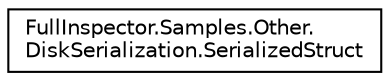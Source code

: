 digraph "Graphical Class Hierarchy"
{
  edge [fontname="Helvetica",fontsize="10",labelfontname="Helvetica",labelfontsize="10"];
  node [fontname="Helvetica",fontsize="10",shape=record];
  rankdir="LR";
  Node1 [label="FullInspector.Samples.Other.\lDiskSerialization.SerializedStruct",height=0.2,width=0.4,color="black", fillcolor="white", style="filled",URL="$struct_full_inspector_1_1_samples_1_1_other_1_1_disk_serialization_1_1_serialized_struct.html",tooltip="The object that we will serialize. "];
}
